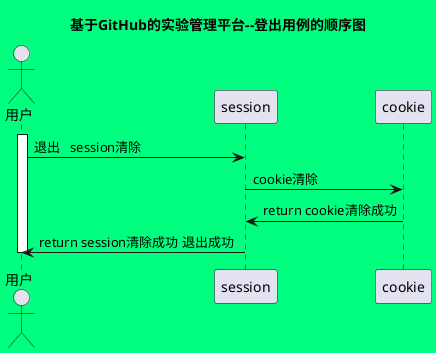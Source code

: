 @startuml
skinparam backgroundColor #00FF7F

title 基于GitHub的实验管理平台--登出用例的顺序图

actor 用户
participant session
participant cookie


activate 用户

    用户->session:退出   session清除
    session->cookie:cookie清除
    cookie->session:return cookie清除成功
    session->用户:return session清除成功 退出成功
deactivate 用户

@enduml
